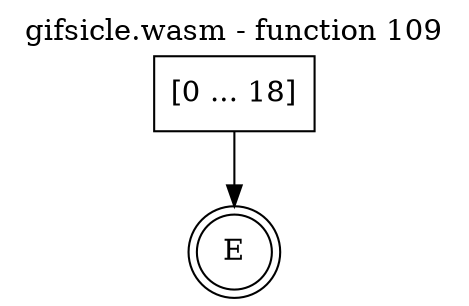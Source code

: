 digraph finite_state_machine {
    label = "gifsicle.wasm - function 109"
    labelloc =  t
    labelfontsize = 16
    labelfontcolor = black
    labelfontname = "Helvetica"
    node [shape = doublecircle]; E ;
    node [shape = box];
    node [shape=box, color=black, style=solid] 0[label="[0 ... 18]"]
    0 -> E;
}

